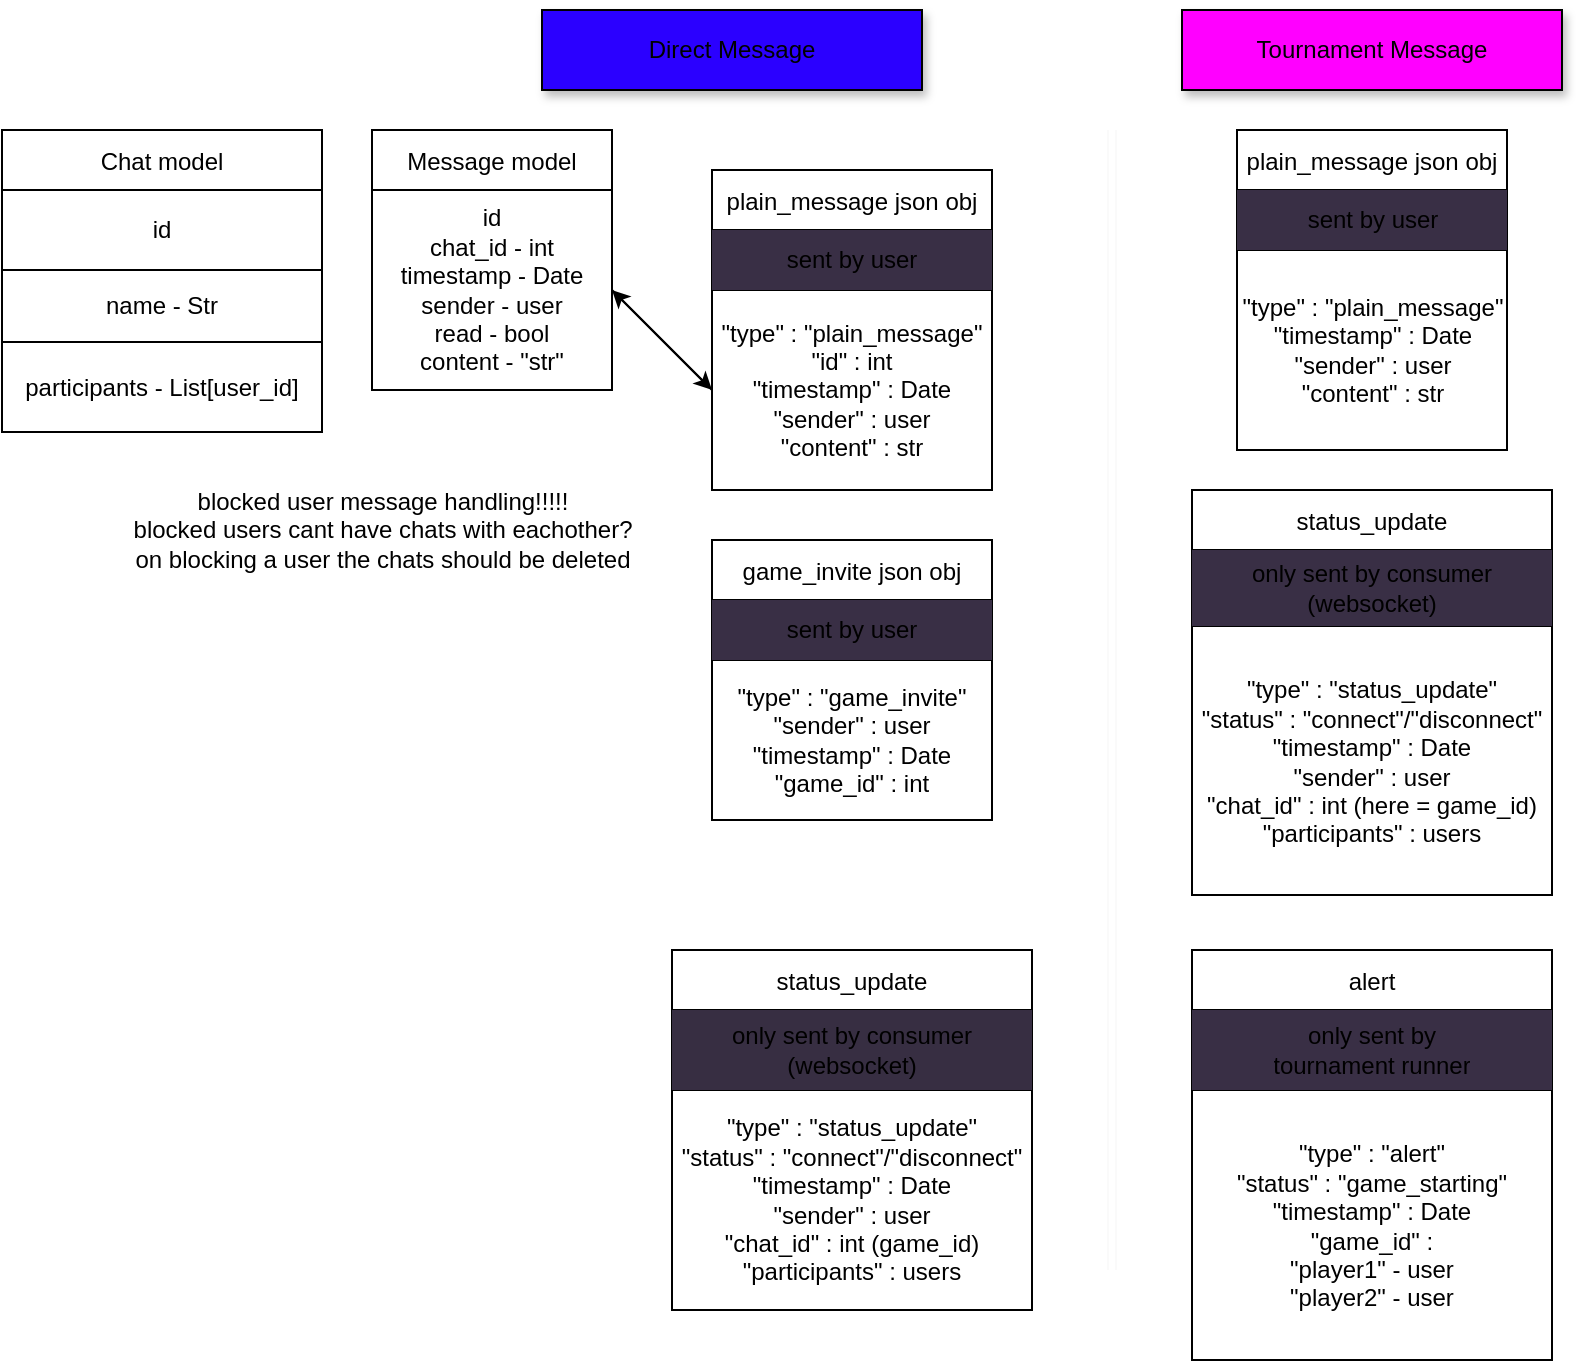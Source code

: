 <mxfile>
    <diagram id="aSaO-BsIKcA7HNTrVIOH" name="Page-1">
        <mxGraphModel dx="473" dy="764" grid="1" gridSize="10" guides="1" tooltips="1" connect="1" arrows="1" fold="1" page="1" pageScale="1" pageWidth="850" pageHeight="1100" math="0" shadow="0">
            <root>
                <mxCell id="0"/>
                <mxCell id="1" parent="0"/>
                <mxCell id="24" value="Message model" style="shape=table;startSize=30;container=1;collapsible=0;childLayout=tableLayout;" parent="1" vertex="1">
                    <mxGeometry x="220" y="110" width="120" height="130" as="geometry"/>
                </mxCell>
                <mxCell id="33" style="shape=tableRow;horizontal=0;startSize=0;swimlaneHead=0;swimlaneBody=0;top=0;left=0;bottom=0;right=0;collapsible=0;dropTarget=0;fillColor=none;points=[[0,0.5],[1,0.5]];portConstraint=eastwest;" parent="24" vertex="1">
                    <mxGeometry y="30" width="120" height="100" as="geometry"/>
                </mxCell>
                <mxCell id="34" value="id&lt;br&gt;chat_id - int&lt;br&gt;timestamp - Date&lt;br&gt;sender - user&lt;br&gt;read - bool&lt;br&gt;content - &quot;str&quot;" style="shape=partialRectangle;html=1;whiteSpace=wrap;connectable=0;overflow=hidden;fillColor=none;top=0;left=0;bottom=0;right=0;pointerEvents=1;" parent="33" vertex="1">
                    <mxGeometry width="120" height="100" as="geometry">
                        <mxRectangle width="120" height="100" as="alternateBounds"/>
                    </mxGeometry>
                </mxCell>
                <mxCell id="38" value="Chat model" style="shape=table;startSize=30;container=1;collapsible=0;childLayout=tableLayout;" parent="1" vertex="1">
                    <mxGeometry x="35" y="110" width="160" height="151" as="geometry"/>
                </mxCell>
                <mxCell id="39" style="shape=tableRow;horizontal=0;startSize=0;swimlaneHead=0;swimlaneBody=0;top=0;left=0;bottom=0;right=0;collapsible=0;dropTarget=0;fillColor=none;points=[[0,0.5],[1,0.5]];portConstraint=eastwest;" parent="38" vertex="1">
                    <mxGeometry y="30" width="160" height="40" as="geometry"/>
                </mxCell>
                <mxCell id="40" value="id" style="shape=partialRectangle;html=1;whiteSpace=wrap;connectable=0;overflow=hidden;fillColor=none;top=0;left=0;bottom=0;right=0;pointerEvents=1;" parent="39" vertex="1">
                    <mxGeometry width="160" height="40" as="geometry">
                        <mxRectangle width="160" height="40" as="alternateBounds"/>
                    </mxGeometry>
                </mxCell>
                <mxCell id="43" style="shape=tableRow;horizontal=0;startSize=0;swimlaneHead=0;swimlaneBody=0;top=0;left=0;bottom=0;right=0;collapsible=0;dropTarget=0;fillColor=none;points=[[0,0.5],[1,0.5]];portConstraint=eastwest;" parent="38" vertex="1">
                    <mxGeometry y="70" width="160" height="36" as="geometry"/>
                </mxCell>
                <mxCell id="44" value="name - Str" style="shape=partialRectangle;html=1;whiteSpace=wrap;connectable=0;overflow=hidden;fillColor=none;top=0;left=0;bottom=0;right=0;pointerEvents=1;" parent="43" vertex="1">
                    <mxGeometry width="160" height="36" as="geometry">
                        <mxRectangle width="160" height="36" as="alternateBounds"/>
                    </mxGeometry>
                </mxCell>
                <mxCell id="41" style="shape=tableRow;horizontal=0;startSize=0;swimlaneHead=0;swimlaneBody=0;top=0;left=0;bottom=0;right=0;collapsible=0;dropTarget=0;fillColor=none;points=[[0,0.5],[1,0.5]];portConstraint=eastwest;" parent="38" vertex="1">
                    <mxGeometry y="106" width="160" height="45" as="geometry"/>
                </mxCell>
                <mxCell id="42" value="participants - List[user_id]" style="shape=partialRectangle;html=1;whiteSpace=wrap;connectable=0;overflow=hidden;fillColor=none;top=0;left=0;bottom=0;right=0;pointerEvents=1;" parent="41" vertex="1">
                    <mxGeometry width="160" height="45" as="geometry">
                        <mxRectangle width="160" height="45" as="alternateBounds"/>
                    </mxGeometry>
                </mxCell>
                <mxCell id="53" value="blocked user message handling!!!!!&lt;br&gt;blocked users cant have chats with eachother?&lt;br&gt;on blocking a user the chats should be deleted" style="text;html=1;align=center;verticalAlign=middle;resizable=0;points=[];autosize=1;strokeColor=none;fillColor=none;" parent="1" vertex="1">
                    <mxGeometry x="90" y="280" width="270" height="60" as="geometry"/>
                </mxCell>
                <mxCell id="66" value="Direct Message" style="whiteSpace=wrap;html=1;shadow=1;fillColor=#2B00FF;strokeColor=#000000;" parent="1" vertex="1">
                    <mxGeometry x="305" y="50" width="190" height="40" as="geometry"/>
                </mxCell>
                <mxCell id="67" value="Tournament Message" style="whiteSpace=wrap;html=1;shadow=1;fillColor=#FF00FF;strokeColor=#000000;" parent="1" vertex="1">
                    <mxGeometry x="625" y="50" width="190" height="40" as="geometry"/>
                </mxCell>
                <mxCell id="70" style="edgeStyle=none;html=1;entryX=0;entryY=0.5;entryDx=0;entryDy=0;exitX=1;exitY=0.5;exitDx=0;exitDy=0;" parent="1" source="33" target="72" edge="1">
                    <mxGeometry relative="1" as="geometry">
                        <mxPoint x="385" y="150" as="targetPoint"/>
                    </mxGeometry>
                </mxCell>
                <mxCell id="71" value="plain_message json obj" style="shape=table;startSize=30;container=1;collapsible=0;childLayout=tableLayout;" parent="1" vertex="1">
                    <mxGeometry x="390" y="130" width="140" height="160" as="geometry"/>
                </mxCell>
                <mxCell id="115" style="shape=tableRow;horizontal=0;startSize=0;swimlaneHead=0;swimlaneBody=0;top=0;left=0;bottom=0;right=0;collapsible=0;dropTarget=0;fillColor=#392F45;points=[[0,0.5],[1,0.5]];portConstraint=eastwest;" vertex="1" parent="71">
                    <mxGeometry y="30" width="140" height="30" as="geometry"/>
                </mxCell>
                <mxCell id="116" value="sent by user" style="shape=partialRectangle;html=1;whiteSpace=wrap;connectable=0;overflow=hidden;fillColor=none;top=0;left=0;bottom=0;right=0;pointerEvents=1;" vertex="1" parent="115">
                    <mxGeometry width="140" height="30" as="geometry">
                        <mxRectangle width="140" height="30" as="alternateBounds"/>
                    </mxGeometry>
                </mxCell>
                <mxCell id="72" style="shape=tableRow;horizontal=0;startSize=0;swimlaneHead=0;swimlaneBody=0;top=0;left=0;bottom=0;right=0;collapsible=0;dropTarget=0;fillColor=none;points=[[0,0.5],[1,0.5]];portConstraint=eastwest;" parent="71" vertex="1">
                    <mxGeometry y="60" width="140" height="100" as="geometry"/>
                </mxCell>
                <mxCell id="73" value="&quot;type&quot; : &quot;plain_message&quot;&lt;br&gt;&quot;id&quot; : int&lt;br&gt;&quot;timestamp&quot; : Date&lt;br&gt;&quot;sender&quot; : user&lt;br&gt;&quot;content&quot; : str&lt;br&gt;" style="shape=partialRectangle;html=1;whiteSpace=wrap;connectable=0;overflow=hidden;fillColor=none;top=0;left=0;bottom=0;right=0;pointerEvents=1;" parent="72" vertex="1">
                    <mxGeometry width="140" height="100" as="geometry">
                        <mxRectangle width="140" height="100" as="alternateBounds"/>
                    </mxGeometry>
                </mxCell>
                <mxCell id="82" value="" style="orthogonalLoop=1;jettySize=auto;html=1;strokeColor=#FAFAFA;fillColor=#FAFAFF;shape=link;" parent="1" edge="1">
                    <mxGeometry width="100" relative="1" as="geometry">
                        <mxPoint x="590" y="110" as="sourcePoint"/>
                        <mxPoint x="590" y="680" as="targetPoint"/>
                    </mxGeometry>
                </mxCell>
                <mxCell id="83" value="game_invite json obj" style="shape=table;startSize=30;container=1;collapsible=0;childLayout=tableLayout;" parent="1" vertex="1">
                    <mxGeometry x="390" y="315" width="140" height="140" as="geometry"/>
                </mxCell>
                <mxCell id="113" style="shape=tableRow;horizontal=0;startSize=0;swimlaneHead=0;swimlaneBody=0;top=0;left=0;bottom=0;right=0;collapsible=0;dropTarget=0;fillColor=none;points=[[0,0.5],[1,0.5]];portConstraint=eastwest;" vertex="1" parent="83">
                    <mxGeometry y="30" width="140" height="30" as="geometry"/>
                </mxCell>
                <mxCell id="114" value="sent by user" style="shape=partialRectangle;html=1;whiteSpace=wrap;connectable=0;overflow=hidden;fillColor=#392F45;top=0;left=0;bottom=0;right=0;pointerEvents=1;" vertex="1" parent="113">
                    <mxGeometry width="140" height="30" as="geometry">
                        <mxRectangle width="140" height="30" as="alternateBounds"/>
                    </mxGeometry>
                </mxCell>
                <mxCell id="84" style="shape=tableRow;horizontal=0;startSize=0;swimlaneHead=0;swimlaneBody=0;top=0;left=0;bottom=0;right=0;collapsible=0;dropTarget=0;fillColor=none;points=[[0,0.5],[1,0.5]];portConstraint=eastwest;" parent="83" vertex="1">
                    <mxGeometry y="60" width="140" height="80" as="geometry"/>
                </mxCell>
                <mxCell id="85" value="&quot;type&quot; : &quot;game_invite&quot;&lt;br&gt;&quot;sender&quot; : user&lt;br&gt;&quot;timestamp&quot; : Date&lt;br&gt;&quot;game_id&quot; : int" style="shape=partialRectangle;html=1;whiteSpace=wrap;connectable=0;overflow=hidden;fillColor=none;top=0;left=0;bottom=0;right=0;pointerEvents=1;" parent="84" vertex="1">
                    <mxGeometry width="140" height="80" as="geometry">
                        <mxRectangle width="140" height="80" as="alternateBounds"/>
                    </mxGeometry>
                </mxCell>
                <mxCell id="90" value="plain_message json obj" style="shape=table;startSize=30;container=1;collapsible=0;childLayout=tableLayout;" parent="1" vertex="1">
                    <mxGeometry x="652.5" y="110" width="135" height="160" as="geometry"/>
                </mxCell>
                <mxCell id="117" style="shape=tableRow;horizontal=0;startSize=0;swimlaneHead=0;swimlaneBody=0;top=0;left=0;bottom=0;right=0;collapsible=0;dropTarget=0;fillColor=none;points=[[0,0.5],[1,0.5]];portConstraint=eastwest;" vertex="1" parent="90">
                    <mxGeometry y="30" width="135" height="30" as="geometry"/>
                </mxCell>
                <mxCell id="118" value="sent by user" style="shape=partialRectangle;html=1;whiteSpace=wrap;connectable=0;overflow=hidden;fillColor=#392F45;top=0;left=0;bottom=0;right=0;pointerEvents=1;" vertex="1" parent="117">
                    <mxGeometry width="135" height="30" as="geometry">
                        <mxRectangle width="135" height="30" as="alternateBounds"/>
                    </mxGeometry>
                </mxCell>
                <mxCell id="91" style="shape=tableRow;horizontal=0;startSize=0;swimlaneHead=0;swimlaneBody=0;top=0;left=0;bottom=0;right=0;collapsible=0;dropTarget=0;fillColor=none;points=[[0,0.5],[1,0.5]];portConstraint=eastwest;" parent="90" vertex="1">
                    <mxGeometry y="60" width="135" height="100" as="geometry"/>
                </mxCell>
                <mxCell id="92" value="&quot;type&quot; : &quot;plain_message&quot;&lt;br&gt;&quot;timestamp&quot; : Date&lt;br&gt;&quot;sender&quot; : user&lt;br&gt;&quot;content&quot; : str" style="shape=partialRectangle;html=1;whiteSpace=wrap;connectable=0;overflow=hidden;fillColor=none;top=0;left=0;bottom=0;right=0;pointerEvents=1;" parent="91" vertex="1">
                    <mxGeometry width="135" height="100" as="geometry">
                        <mxRectangle width="135" height="100" as="alternateBounds"/>
                    </mxGeometry>
                </mxCell>
                <mxCell id="93" value="status_update" style="shape=table;startSize=30;container=1;collapsible=0;childLayout=tableLayout;" parent="1" vertex="1">
                    <mxGeometry x="630" y="290" width="180" height="202.5" as="geometry"/>
                </mxCell>
                <mxCell id="107" style="shape=tableRow;horizontal=0;startSize=0;swimlaneHead=0;swimlaneBody=0;top=0;left=0;bottom=0;right=0;collapsible=0;dropTarget=0;fillColor=#19151F;points=[[0,0.5],[1,0.5]];portConstraint=eastwest;" vertex="1" parent="93">
                    <mxGeometry y="30" width="180" height="38" as="geometry"/>
                </mxCell>
                <mxCell id="108" value="only sent by consumer&lt;br&gt;(websocket)" style="shape=partialRectangle;html=1;whiteSpace=wrap;connectable=0;overflow=hidden;fillColor=#392F45;top=0;left=0;bottom=0;right=0;pointerEvents=1;" vertex="1" parent="107">
                    <mxGeometry width="180" height="38" as="geometry">
                        <mxRectangle width="180" height="38" as="alternateBounds"/>
                    </mxGeometry>
                </mxCell>
                <mxCell id="94" style="shape=tableRow;horizontal=0;startSize=0;swimlaneHead=0;swimlaneBody=0;top=0;left=0;bottom=0;right=0;collapsible=0;dropTarget=0;fillColor=none;points=[[0,0.5],[1,0.5]];portConstraint=eastwest;" parent="93" vertex="1">
                    <mxGeometry y="68" width="180" height="135" as="geometry"/>
                </mxCell>
                <mxCell id="95" value="&quot;type&quot; : &quot;status_update&quot;&lt;br&gt;&quot;status&quot; : &quot;connect&quot;/&quot;disconnect&quot;&lt;br&gt;&quot;timestamp&quot; : Date&lt;br&gt;&quot;sender&quot; : user&lt;br&gt;&quot;chat_id&quot; : int (here = game_id)&lt;br&gt;&quot;participants&quot; : users" style="shape=partialRectangle;html=1;whiteSpace=wrap;connectable=0;overflow=hidden;fillColor=none;top=0;left=0;bottom=0;right=0;pointerEvents=1;" parent="94" vertex="1">
                    <mxGeometry width="180" height="135" as="geometry">
                        <mxRectangle width="180" height="135" as="alternateBounds"/>
                    </mxGeometry>
                </mxCell>
                <mxCell id="96" value="status_update" style="shape=table;startSize=30;container=1;collapsible=0;childLayout=tableLayout;" parent="1" vertex="1">
                    <mxGeometry x="370" y="520" width="180" height="180" as="geometry"/>
                </mxCell>
                <mxCell id="111" style="shape=tableRow;horizontal=0;startSize=0;swimlaneHead=0;swimlaneBody=0;top=0;left=0;bottom=0;right=0;collapsible=0;dropTarget=0;fillColor=#392F45;points=[[0,0.5],[1,0.5]];portConstraint=eastwest;" vertex="1" parent="96">
                    <mxGeometry y="30" width="180" height="40" as="geometry"/>
                </mxCell>
                <mxCell id="112" value="only sent by consumer&lt;br&gt;(websocket)" style="shape=partialRectangle;html=1;whiteSpace=wrap;connectable=0;overflow=hidden;fillColor=#372E42;top=0;left=0;bottom=0;right=0;pointerEvents=1;" vertex="1" parent="111">
                    <mxGeometry width="180" height="40" as="geometry">
                        <mxRectangle width="180" height="40" as="alternateBounds"/>
                    </mxGeometry>
                </mxCell>
                <mxCell id="97" style="shape=tableRow;horizontal=0;startSize=0;swimlaneHead=0;swimlaneBody=0;top=0;left=0;bottom=0;right=0;collapsible=0;dropTarget=0;fillColor=none;points=[[0,0.5],[1,0.5]];portConstraint=eastwest;" parent="96" vertex="1">
                    <mxGeometry y="70" width="180" height="110" as="geometry"/>
                </mxCell>
                <mxCell id="98" value="&quot;type&quot; : &quot;status_update&quot;&lt;br&gt;&quot;status&quot; : &quot;connect&quot;/&quot;disconnect&quot;&lt;br&gt;&quot;timestamp&quot; : Date&lt;br&gt;&quot;sender&quot; : user&lt;br&gt;&quot;chat_id&quot; : int (game_id)&lt;br&gt;&quot;participants&quot; : users" style="shape=partialRectangle;html=1;whiteSpace=wrap;connectable=0;overflow=hidden;fillColor=none;top=0;left=0;bottom=0;right=0;pointerEvents=1;" parent="97" vertex="1">
                    <mxGeometry width="180" height="110" as="geometry">
                        <mxRectangle width="180" height="110" as="alternateBounds"/>
                    </mxGeometry>
                </mxCell>
                <mxCell id="101" style="edgeStyle=none;html=1;exitX=0;exitY=0.5;exitDx=0;exitDy=0;entryX=1;entryY=0.5;entryDx=0;entryDy=0;" parent="1" source="72" target="33" edge="1">
                    <mxGeometry relative="1" as="geometry"/>
                </mxCell>
                <mxCell id="102" value="alert" style="shape=table;startSize=30;container=1;collapsible=0;childLayout=tableLayout;" vertex="1" parent="1">
                    <mxGeometry x="630" y="520" width="180" height="205" as="geometry"/>
                </mxCell>
                <mxCell id="105" style="shape=tableRow;horizontal=0;startSize=0;swimlaneHead=0;swimlaneBody=0;top=0;left=0;bottom=0;right=0;collapsible=0;dropTarget=0;fillColor=none;points=[[0,0.5],[1,0.5]];portConstraint=eastwest;" vertex="1" parent="102">
                    <mxGeometry y="30" width="180" height="40" as="geometry"/>
                </mxCell>
                <mxCell id="106" value="only sent by &lt;br&gt;tournament runner" style="shape=partialRectangle;html=1;whiteSpace=wrap;connectable=0;overflow=hidden;fillColor=#392F45;top=0;left=0;bottom=0;right=0;pointerEvents=1;" vertex="1" parent="105">
                    <mxGeometry width="180" height="40" as="geometry">
                        <mxRectangle width="180" height="40" as="alternateBounds"/>
                    </mxGeometry>
                </mxCell>
                <mxCell id="103" style="shape=tableRow;horizontal=0;startSize=0;swimlaneHead=0;swimlaneBody=0;top=0;left=0;bottom=0;right=0;collapsible=0;dropTarget=0;fillColor=none;points=[[0,0.5],[1,0.5]];portConstraint=eastwest;" vertex="1" parent="102">
                    <mxGeometry y="70" width="180" height="135" as="geometry"/>
                </mxCell>
                <mxCell id="104" value="&quot;type&quot; : &quot;alert&quot;&lt;br&gt;&quot;status&quot; : &quot;game_starting&quot;&lt;br&gt;&quot;timestamp&quot; : Date&lt;br&gt;&quot;game_id&quot; :&lt;br&gt;&quot;player1&quot; - user&lt;br&gt;&quot;player2&quot; - user" style="shape=partialRectangle;html=1;whiteSpace=wrap;connectable=0;overflow=hidden;fillColor=none;top=0;left=0;bottom=0;right=0;pointerEvents=1;" vertex="1" parent="103">
                    <mxGeometry width="180" height="135" as="geometry">
                        <mxRectangle width="180" height="135" as="alternateBounds"/>
                    </mxGeometry>
                </mxCell>
            </root>
        </mxGraphModel>
    </diagram>
</mxfile>